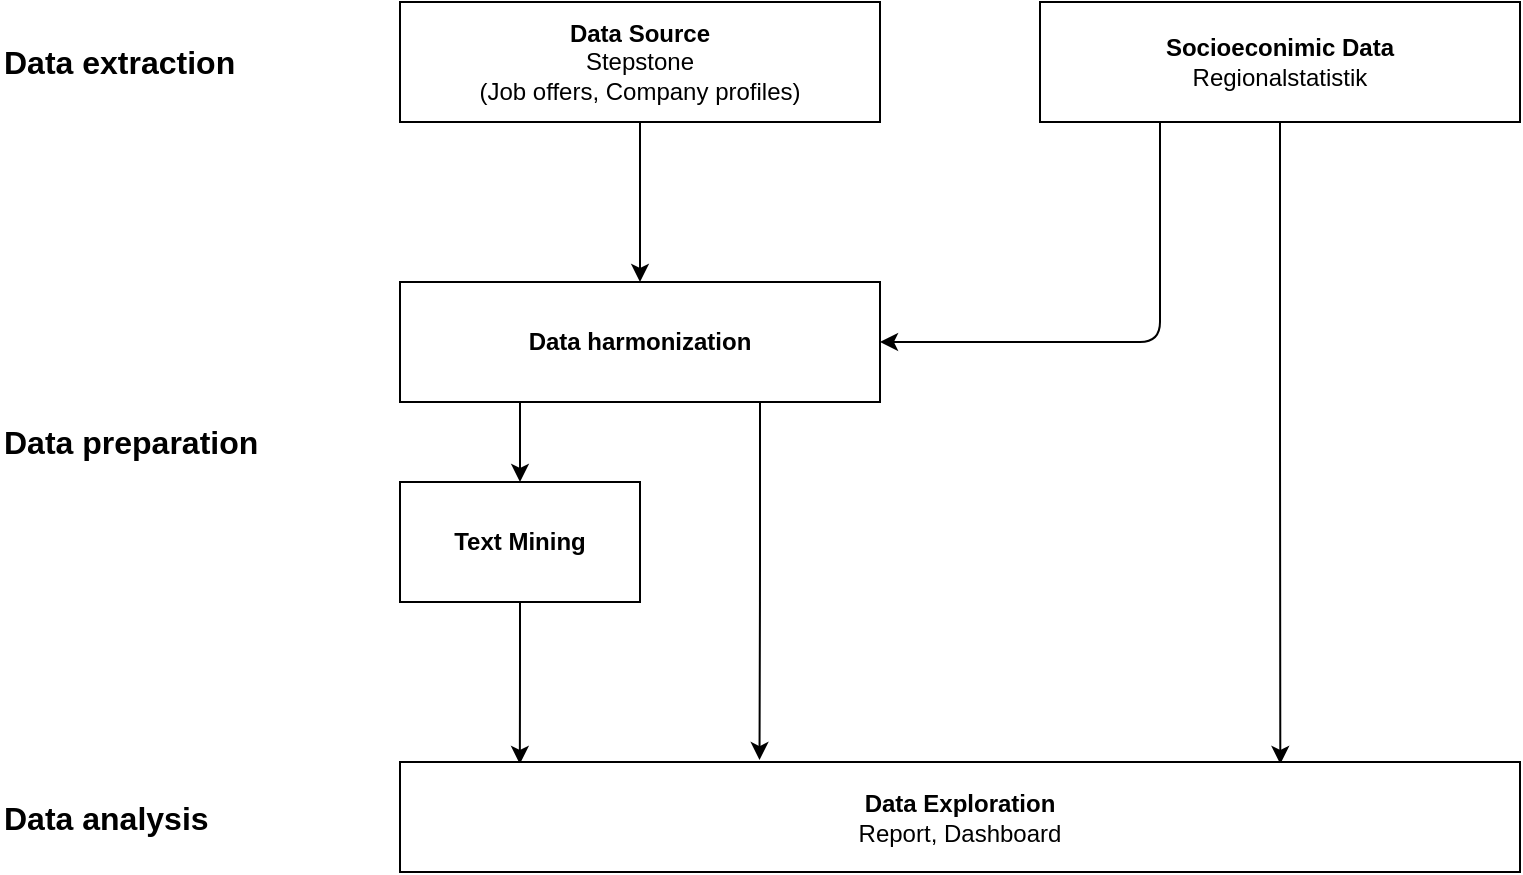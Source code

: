<mxfile version="15.8.7" type="device"><diagram id="2eyOHT9oyP7ICRl08tva" name="Seite-1"><mxGraphModel dx="1929" dy="865" grid="1" gridSize="10" guides="1" tooltips="1" connect="1" arrows="1" fold="1" page="1" pageScale="1" pageWidth="827" pageHeight="1169" math="0" shadow="0"><root><mxCell id="0"/><mxCell id="1" parent="0"/><mxCell id="gm5FDG3Y4-3Uf9hBPkPM-9" style="edgeStyle=orthogonalEdgeStyle;rounded=1;orthogonalLoop=1;jettySize=auto;html=1;exitX=0.5;exitY=1;exitDx=0;exitDy=0;entryX=0.5;entryY=0;entryDx=0;entryDy=0;sourcePerimeterSpacing=10;targetPerimeterSpacing=10;" parent="1" source="gm5FDG3Y4-3Uf9hBPkPM-1" target="gm5FDG3Y4-3Uf9hBPkPM-3" edge="1"><mxGeometry relative="1" as="geometry"/></mxCell><mxCell id="gm5FDG3Y4-3Uf9hBPkPM-1" value="&lt;b&gt;Data Source&lt;br&gt;&lt;/b&gt;Stepstone&lt;br&gt;(Job offers, Company profiles)" style="rounded=0;whiteSpace=wrap;html=1;" parent="1" vertex="1"><mxGeometry x="160" y="160" width="240" height="60" as="geometry"/></mxCell><mxCell id="gm5FDG3Y4-3Uf9hBPkPM-6" style="edgeStyle=orthogonalEdgeStyle;rounded=1;orthogonalLoop=1;jettySize=auto;html=1;exitX=0.25;exitY=1;exitDx=0;exitDy=0;entryX=1;entryY=0.5;entryDx=0;entryDy=0;targetPerimeterSpacing=10;sourcePerimeterSpacing=10;" parent="1" source="gm5FDG3Y4-3Uf9hBPkPM-2" target="gm5FDG3Y4-3Uf9hBPkPM-3" edge="1"><mxGeometry relative="1" as="geometry"/></mxCell><mxCell id="gm5FDG3Y4-3Uf9hBPkPM-8" style="edgeStyle=orthogonalEdgeStyle;rounded=1;orthogonalLoop=1;jettySize=auto;html=1;exitX=0.5;exitY=1;exitDx=0;exitDy=0;entryX=0.786;entryY=0.018;entryDx=0;entryDy=0;entryPerimeter=0;sourcePerimeterSpacing=10;targetPerimeterSpacing=10;" parent="1" source="gm5FDG3Y4-3Uf9hBPkPM-2" target="gm5FDG3Y4-3Uf9hBPkPM-5" edge="1"><mxGeometry relative="1" as="geometry"/></mxCell><mxCell id="gm5FDG3Y4-3Uf9hBPkPM-2" value="&lt;b&gt;Socioeconimic Data&lt;br&gt;&lt;/b&gt;Regionalstatistik" style="rounded=0;whiteSpace=wrap;html=1;" parent="1" vertex="1"><mxGeometry x="480" y="160" width="240" height="60" as="geometry"/></mxCell><mxCell id="gm5FDG3Y4-3Uf9hBPkPM-10" style="edgeStyle=orthogonalEdgeStyle;rounded=1;orthogonalLoop=1;jettySize=auto;html=1;exitX=0.25;exitY=1;exitDx=0;exitDy=0;entryX=0.5;entryY=0;entryDx=0;entryDy=0;sourcePerimeterSpacing=10;targetPerimeterSpacing=10;" parent="1" source="gm5FDG3Y4-3Uf9hBPkPM-3" target="gm5FDG3Y4-3Uf9hBPkPM-4" edge="1"><mxGeometry relative="1" as="geometry"/></mxCell><mxCell id="gm5FDG3Y4-3Uf9hBPkPM-11" style="edgeStyle=orthogonalEdgeStyle;rounded=1;orthogonalLoop=1;jettySize=auto;html=1;exitX=0.75;exitY=1;exitDx=0;exitDy=0;entryX=0.321;entryY=-0.018;entryDx=0;entryDy=0;entryPerimeter=0;sourcePerimeterSpacing=10;targetPerimeterSpacing=10;" parent="1" source="gm5FDG3Y4-3Uf9hBPkPM-3" target="gm5FDG3Y4-3Uf9hBPkPM-5" edge="1"><mxGeometry relative="1" as="geometry"/></mxCell><mxCell id="gm5FDG3Y4-3Uf9hBPkPM-3" value="&lt;b&gt;Data harmonization&lt;/b&gt;" style="rounded=0;whiteSpace=wrap;html=1;" parent="1" vertex="1"><mxGeometry x="160" y="300" width="240" height="60" as="geometry"/></mxCell><mxCell id="gm5FDG3Y4-3Uf9hBPkPM-12" style="edgeStyle=orthogonalEdgeStyle;rounded=1;orthogonalLoop=1;jettySize=auto;html=1;exitX=0.5;exitY=1;exitDx=0;exitDy=0;entryX=0.107;entryY=0.018;entryDx=0;entryDy=0;entryPerimeter=0;sourcePerimeterSpacing=10;targetPerimeterSpacing=10;" parent="1" source="gm5FDG3Y4-3Uf9hBPkPM-4" target="gm5FDG3Y4-3Uf9hBPkPM-5" edge="1"><mxGeometry relative="1" as="geometry"/></mxCell><mxCell id="gm5FDG3Y4-3Uf9hBPkPM-4" value="&lt;b&gt;Text Mining&lt;/b&gt;" style="rounded=0;whiteSpace=wrap;html=1;" parent="1" vertex="1"><mxGeometry x="160" y="400" width="120" height="60" as="geometry"/></mxCell><mxCell id="gm5FDG3Y4-3Uf9hBPkPM-5" value="&lt;b&gt;Data Exploration&lt;br&gt;&lt;/b&gt;Report, Dashboard" style="rounded=0;whiteSpace=wrap;html=1;" parent="1" vertex="1"><mxGeometry x="160" y="540" width="560" height="55" as="geometry"/></mxCell><mxCell id="gm5FDG3Y4-3Uf9hBPkPM-13" value="Data extraction" style="text;html=1;strokeColor=none;fillColor=none;align=left;verticalAlign=middle;whiteSpace=wrap;rounded=0;fontSize=16;fontStyle=1" parent="1" vertex="1"><mxGeometry x="-40" y="175" width="160" height="30" as="geometry"/></mxCell><mxCell id="gm5FDG3Y4-3Uf9hBPkPM-14" value="Data preparation" style="text;html=1;strokeColor=none;fillColor=none;align=left;verticalAlign=middle;whiteSpace=wrap;rounded=0;fontSize=16;fontStyle=1" parent="1" vertex="1"><mxGeometry x="-40" y="365" width="160" height="30" as="geometry"/></mxCell><mxCell id="gm5FDG3Y4-3Uf9hBPkPM-15" value="Data analysis" style="text;html=1;strokeColor=none;fillColor=none;align=left;verticalAlign=middle;whiteSpace=wrap;rounded=0;fontSize=16;fontStyle=1" parent="1" vertex="1"><mxGeometry x="-40" y="552.5" width="160" height="30" as="geometry"/></mxCell></root></mxGraphModel></diagram></mxfile>
